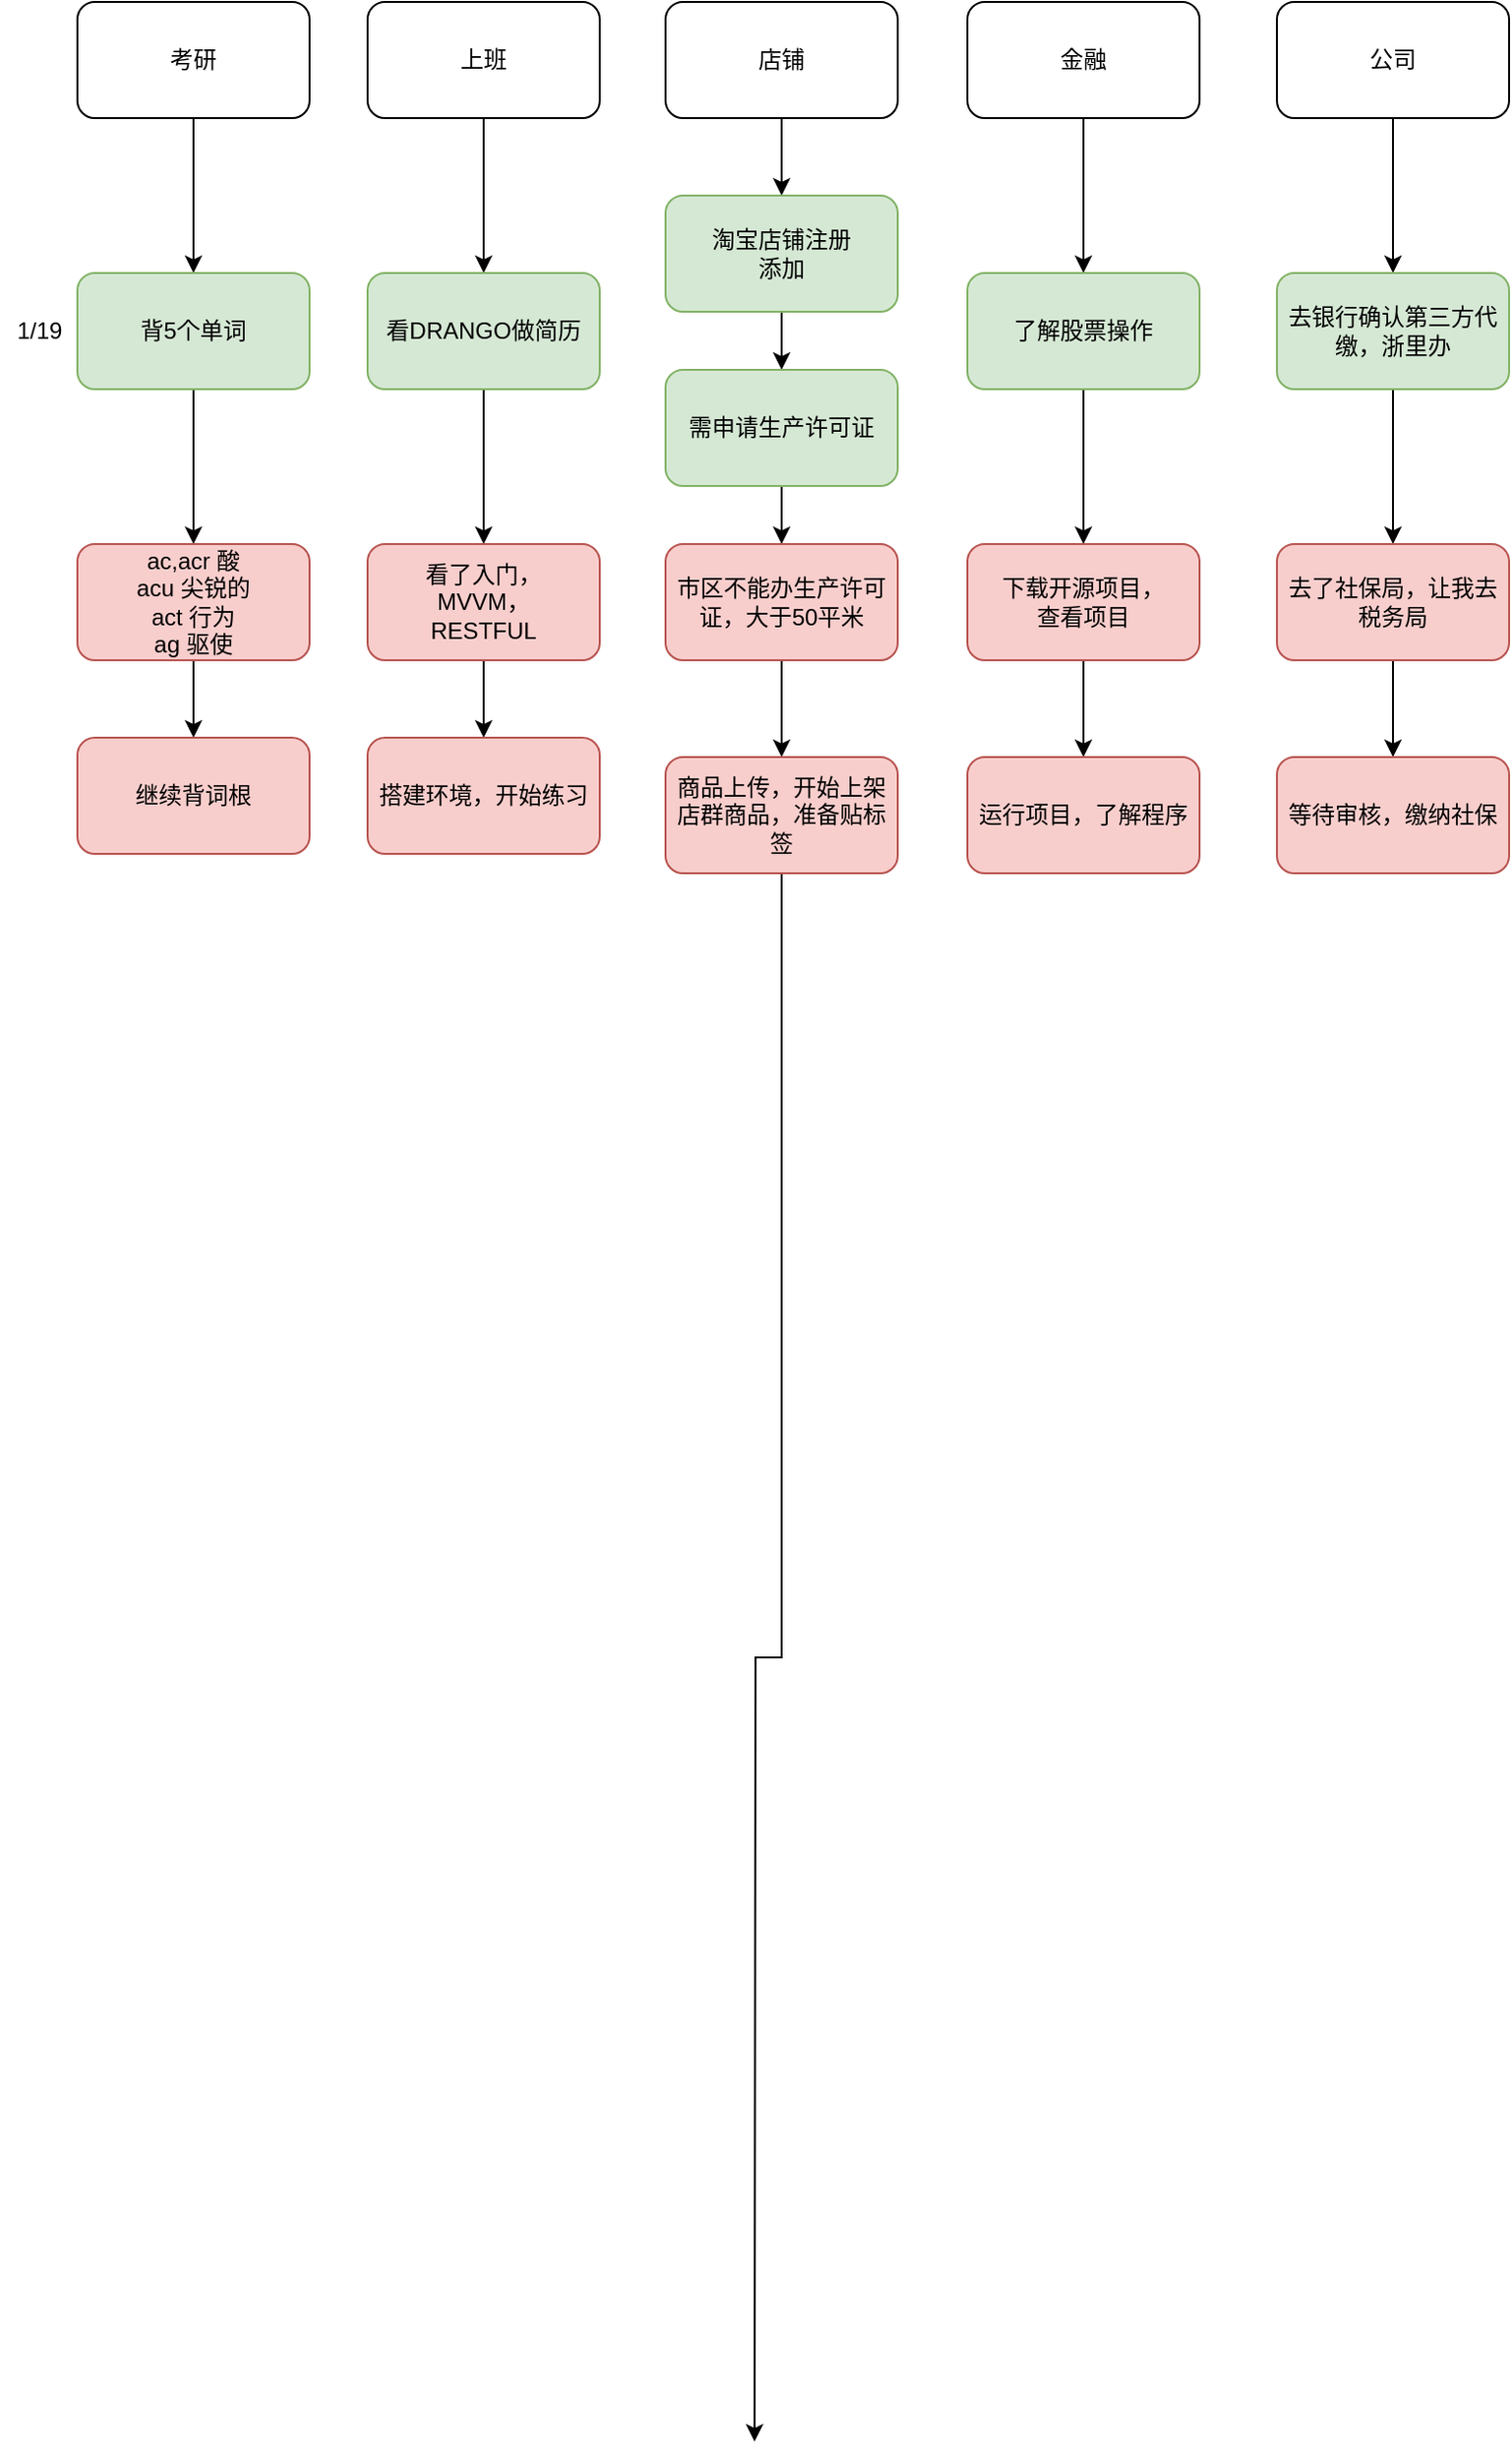 <mxfile version="16.3.0" type="github">
  <diagram id="sAtW_1Yba3rEk9c015G_" name="Page-1">
    <mxGraphModel dx="1054" dy="582" grid="1" gridSize="10" guides="1" tooltips="1" connect="1" arrows="1" fold="1" page="1" pageScale="1" pageWidth="827" pageHeight="1169" math="0" shadow="0">
      <root>
        <mxCell id="0" />
        <mxCell id="1" parent="0" />
        <mxCell id="XR6fFfAdSfc7C1Uai4z6-4" value="" style="edgeStyle=orthogonalEdgeStyle;rounded=0;orthogonalLoop=1;jettySize=auto;html=1;" parent="1" source="C0LJLF6avcoZwsLV1pZD-1" target="XR6fFfAdSfc7C1Uai4z6-3" edge="1">
          <mxGeometry relative="1" as="geometry" />
        </mxCell>
        <mxCell id="C0LJLF6avcoZwsLV1pZD-1" value="考研" style="rounded=1;whiteSpace=wrap;html=1;" parent="1" vertex="1">
          <mxGeometry x="50" y="100" width="120" height="60" as="geometry" />
        </mxCell>
        <mxCell id="XR6fFfAdSfc7C1Uai4z6-2" value="" style="edgeStyle=orthogonalEdgeStyle;rounded=0;orthogonalLoop=1;jettySize=auto;html=1;" parent="1" source="C0LJLF6avcoZwsLV1pZD-2" target="XR6fFfAdSfc7C1Uai4z6-1" edge="1">
          <mxGeometry relative="1" as="geometry" />
        </mxCell>
        <mxCell id="C0LJLF6avcoZwsLV1pZD-2" value="上班" style="rounded=1;whiteSpace=wrap;html=1;" parent="1" vertex="1">
          <mxGeometry x="200" y="100" width="120" height="60" as="geometry" />
        </mxCell>
        <mxCell id="C0LJLF6avcoZwsLV1pZD-6" value="" style="edgeStyle=orthogonalEdgeStyle;rounded=0;orthogonalLoop=1;jettySize=auto;html=1;" parent="1" source="C0LJLF6avcoZwsLV1pZD-3" target="C0LJLF6avcoZwsLV1pZD-5" edge="1">
          <mxGeometry relative="1" as="geometry" />
        </mxCell>
        <mxCell id="C0LJLF6avcoZwsLV1pZD-3" value="店铺" style="rounded=1;whiteSpace=wrap;html=1;" parent="1" vertex="1">
          <mxGeometry x="354" y="100" width="120" height="60" as="geometry" />
        </mxCell>
        <mxCell id="XR6fFfAdSfc7C1Uai4z6-6" value="" style="edgeStyle=orthogonalEdgeStyle;rounded=0;orthogonalLoop=1;jettySize=auto;html=1;" parent="1" source="C0LJLF6avcoZwsLV1pZD-4" target="XR6fFfAdSfc7C1Uai4z6-5" edge="1">
          <mxGeometry relative="1" as="geometry" />
        </mxCell>
        <mxCell id="C0LJLF6avcoZwsLV1pZD-4" value="金融" style="rounded=1;whiteSpace=wrap;html=1;" parent="1" vertex="1">
          <mxGeometry x="510" y="100" width="120" height="60" as="geometry" />
        </mxCell>
        <mxCell id="C0LJLF6avcoZwsLV1pZD-8" value="" style="edgeStyle=orthogonalEdgeStyle;rounded=0;orthogonalLoop=1;jettySize=auto;html=1;" parent="1" source="C0LJLF6avcoZwsLV1pZD-5" target="C0LJLF6avcoZwsLV1pZD-7" edge="1">
          <mxGeometry relative="1" as="geometry" />
        </mxCell>
        <mxCell id="C0LJLF6avcoZwsLV1pZD-5" value="淘宝店铺注册&lt;br&gt;添加" style="whiteSpace=wrap;html=1;rounded=1;fillColor=#d5e8d4;strokeColor=#82b366;" parent="1" vertex="1">
          <mxGeometry x="354" y="200" width="120" height="60" as="geometry" />
        </mxCell>
        <mxCell id="bpD5yVZ1WZwYfxR4UdG8-77" value="" style="edgeStyle=orthogonalEdgeStyle;rounded=0;orthogonalLoop=1;jettySize=auto;html=1;" parent="1" source="C0LJLF6avcoZwsLV1pZD-7" target="bpD5yVZ1WZwYfxR4UdG8-76" edge="1">
          <mxGeometry relative="1" as="geometry" />
        </mxCell>
        <mxCell id="C0LJLF6avcoZwsLV1pZD-7" value="需申请生产许可证" style="whiteSpace=wrap;html=1;rounded=1;fillColor=#d5e8d4;strokeColor=#82b366;" parent="1" vertex="1">
          <mxGeometry x="354" y="290" width="120" height="60" as="geometry" />
        </mxCell>
        <mxCell id="C0LJLF6avcoZwsLV1pZD-11" value="" style="edgeStyle=orthogonalEdgeStyle;rounded=0;orthogonalLoop=1;jettySize=auto;html=1;" parent="1" source="C0LJLF6avcoZwsLV1pZD-9" target="C0LJLF6avcoZwsLV1pZD-10" edge="1">
          <mxGeometry relative="1" as="geometry" />
        </mxCell>
        <mxCell id="C0LJLF6avcoZwsLV1pZD-9" value="公司" style="rounded=1;whiteSpace=wrap;html=1;" parent="1" vertex="1">
          <mxGeometry x="670" y="100" width="120" height="60" as="geometry" />
        </mxCell>
        <mxCell id="bpD5yVZ1WZwYfxR4UdG8-75" value="" style="edgeStyle=orthogonalEdgeStyle;rounded=0;orthogonalLoop=1;jettySize=auto;html=1;" parent="1" source="C0LJLF6avcoZwsLV1pZD-10" target="bpD5yVZ1WZwYfxR4UdG8-74" edge="1">
          <mxGeometry relative="1" as="geometry" />
        </mxCell>
        <mxCell id="C0LJLF6avcoZwsLV1pZD-10" value="去银行确认第三方代缴，浙里办" style="whiteSpace=wrap;html=1;rounded=1;fillColor=#d5e8d4;strokeColor=#82b366;" parent="1" vertex="1">
          <mxGeometry x="670" y="240" width="120" height="60" as="geometry" />
        </mxCell>
        <mxCell id="trdvyrSTWJE4Jv-hiAC6-6" value="" style="edgeStyle=orthogonalEdgeStyle;rounded=0;orthogonalLoop=1;jettySize=auto;html=1;" edge="1" parent="1" source="XR6fFfAdSfc7C1Uai4z6-1" target="trdvyrSTWJE4Jv-hiAC6-5">
          <mxGeometry relative="1" as="geometry" />
        </mxCell>
        <mxCell id="XR6fFfAdSfc7C1Uai4z6-1" value="看DRANGO做简历" style="whiteSpace=wrap;html=1;rounded=1;fillColor=#d5e8d4;strokeColor=#82b366;" parent="1" vertex="1">
          <mxGeometry x="200" y="240" width="120" height="60" as="geometry" />
        </mxCell>
        <mxCell id="trdvyrSTWJE4Jv-hiAC6-8" value="" style="edgeStyle=orthogonalEdgeStyle;rounded=0;orthogonalLoop=1;jettySize=auto;html=1;" edge="1" parent="1" source="XR6fFfAdSfc7C1Uai4z6-3" target="trdvyrSTWJE4Jv-hiAC6-7">
          <mxGeometry relative="1" as="geometry" />
        </mxCell>
        <mxCell id="XR6fFfAdSfc7C1Uai4z6-3" value="背5个单词" style="whiteSpace=wrap;html=1;rounded=1;fillColor=#d5e8d4;strokeColor=#82b366;" parent="1" vertex="1">
          <mxGeometry x="50" y="240" width="120" height="60" as="geometry" />
        </mxCell>
        <mxCell id="trdvyrSTWJE4Jv-hiAC6-10" value="" style="edgeStyle=orthogonalEdgeStyle;rounded=0;orthogonalLoop=1;jettySize=auto;html=1;" edge="1" parent="1" source="XR6fFfAdSfc7C1Uai4z6-5" target="trdvyrSTWJE4Jv-hiAC6-9">
          <mxGeometry relative="1" as="geometry" />
        </mxCell>
        <mxCell id="XR6fFfAdSfc7C1Uai4z6-5" value="了解股票操作" style="whiteSpace=wrap;html=1;rounded=1;fillColor=#d5e8d4;strokeColor=#82b366;" parent="1" vertex="1">
          <mxGeometry x="510" y="240" width="120" height="60" as="geometry" />
        </mxCell>
        <mxCell id="bpD5yVZ1WZwYfxR4UdG8-73" value="1/19" style="text;html=1;resizable=0;autosize=1;align=center;verticalAlign=middle;points=[];fillColor=none;strokeColor=none;rounded=0;" parent="1" vertex="1">
          <mxGeometry x="10" y="260" width="40" height="20" as="geometry" />
        </mxCell>
        <mxCell id="trdvyrSTWJE4Jv-hiAC6-4" value="" style="edgeStyle=orthogonalEdgeStyle;rounded=0;orthogonalLoop=1;jettySize=auto;html=1;" edge="1" parent="1" source="bpD5yVZ1WZwYfxR4UdG8-74" target="trdvyrSTWJE4Jv-hiAC6-3">
          <mxGeometry relative="1" as="geometry" />
        </mxCell>
        <mxCell id="bpD5yVZ1WZwYfxR4UdG8-74" value="去了社保局，让我去税务局" style="whiteSpace=wrap;html=1;fillColor=#f8cecc;strokeColor=#b85450;rounded=1;" parent="1" vertex="1">
          <mxGeometry x="670" y="380" width="120" height="60" as="geometry" />
        </mxCell>
        <mxCell id="trdvyrSTWJE4Jv-hiAC6-2" value="" style="edgeStyle=orthogonalEdgeStyle;rounded=0;orthogonalLoop=1;jettySize=auto;html=1;" edge="1" parent="1" source="bpD5yVZ1WZwYfxR4UdG8-76" target="trdvyrSTWJE4Jv-hiAC6-1">
          <mxGeometry relative="1" as="geometry" />
        </mxCell>
        <mxCell id="bpD5yVZ1WZwYfxR4UdG8-76" value="市区不能办生产许可证，大于50平米" style="whiteSpace=wrap;html=1;fillColor=#f8cecc;strokeColor=#b85450;rounded=1;" parent="1" vertex="1">
          <mxGeometry x="354" y="380" width="120" height="60" as="geometry" />
        </mxCell>
        <mxCell id="trdvyrSTWJE4Jv-hiAC6-17" style="edgeStyle=orthogonalEdgeStyle;rounded=0;orthogonalLoop=1;jettySize=auto;html=1;" edge="1" parent="1" source="trdvyrSTWJE4Jv-hiAC6-1">
          <mxGeometry relative="1" as="geometry">
            <mxPoint x="400" y="1360" as="targetPoint" />
          </mxGeometry>
        </mxCell>
        <mxCell id="trdvyrSTWJE4Jv-hiAC6-1" value="商品上传，开始上架店群商品，准备贴标签" style="whiteSpace=wrap;html=1;fillColor=#f8cecc;strokeColor=#b85450;rounded=1;" vertex="1" parent="1">
          <mxGeometry x="354" y="490" width="120" height="60" as="geometry" />
        </mxCell>
        <mxCell id="trdvyrSTWJE4Jv-hiAC6-3" value="等待审核，缴纳社保" style="whiteSpace=wrap;html=1;fillColor=#f8cecc;strokeColor=#b85450;rounded=1;" vertex="1" parent="1">
          <mxGeometry x="670" y="490" width="120" height="60" as="geometry" />
        </mxCell>
        <mxCell id="trdvyrSTWJE4Jv-hiAC6-14" value="" style="edgeStyle=orthogonalEdgeStyle;rounded=0;orthogonalLoop=1;jettySize=auto;html=1;" edge="1" parent="1" source="trdvyrSTWJE4Jv-hiAC6-5" target="trdvyrSTWJE4Jv-hiAC6-13">
          <mxGeometry relative="1" as="geometry" />
        </mxCell>
        <mxCell id="trdvyrSTWJE4Jv-hiAC6-5" value="看了入门，&lt;br&gt;MVVM，&lt;br&gt;RESTFUL" style="whiteSpace=wrap;html=1;fillColor=#f8cecc;strokeColor=#b85450;rounded=1;" vertex="1" parent="1">
          <mxGeometry x="200" y="380" width="120" height="60" as="geometry" />
        </mxCell>
        <mxCell id="trdvyrSTWJE4Jv-hiAC6-16" value="" style="edgeStyle=orthogonalEdgeStyle;rounded=0;orthogonalLoop=1;jettySize=auto;html=1;" edge="1" parent="1" source="trdvyrSTWJE4Jv-hiAC6-7" target="trdvyrSTWJE4Jv-hiAC6-15">
          <mxGeometry relative="1" as="geometry" />
        </mxCell>
        <mxCell id="trdvyrSTWJE4Jv-hiAC6-7" value="ac,acr 酸&lt;br&gt;acu 尖锐的&lt;br&gt;act 行为&lt;br&gt;ag 驱使" style="whiteSpace=wrap;html=1;fillColor=#f8cecc;strokeColor=#b85450;rounded=1;" vertex="1" parent="1">
          <mxGeometry x="50" y="380" width="120" height="60" as="geometry" />
        </mxCell>
        <mxCell id="trdvyrSTWJE4Jv-hiAC6-12" value="" style="edgeStyle=orthogonalEdgeStyle;rounded=0;orthogonalLoop=1;jettySize=auto;html=1;" edge="1" parent="1" source="trdvyrSTWJE4Jv-hiAC6-9" target="trdvyrSTWJE4Jv-hiAC6-11">
          <mxGeometry relative="1" as="geometry" />
        </mxCell>
        <mxCell id="trdvyrSTWJE4Jv-hiAC6-9" value="下载开源项目，&lt;br&gt;查看项目" style="whiteSpace=wrap;html=1;fillColor=#f8cecc;strokeColor=#b85450;rounded=1;" vertex="1" parent="1">
          <mxGeometry x="510" y="380" width="120" height="60" as="geometry" />
        </mxCell>
        <mxCell id="trdvyrSTWJE4Jv-hiAC6-11" value="运行项目，了解程序" style="whiteSpace=wrap;html=1;fillColor=#f8cecc;strokeColor=#b85450;rounded=1;" vertex="1" parent="1">
          <mxGeometry x="510" y="490" width="120" height="60" as="geometry" />
        </mxCell>
        <mxCell id="trdvyrSTWJE4Jv-hiAC6-13" value="搭建环境，开始练习" style="whiteSpace=wrap;html=1;fillColor=#f8cecc;strokeColor=#b85450;rounded=1;" vertex="1" parent="1">
          <mxGeometry x="200" y="480" width="120" height="60" as="geometry" />
        </mxCell>
        <mxCell id="trdvyrSTWJE4Jv-hiAC6-15" value="继续背词根" style="whiteSpace=wrap;html=1;fillColor=#f8cecc;strokeColor=#b85450;rounded=1;" vertex="1" parent="1">
          <mxGeometry x="50" y="480" width="120" height="60" as="geometry" />
        </mxCell>
      </root>
    </mxGraphModel>
  </diagram>
</mxfile>
